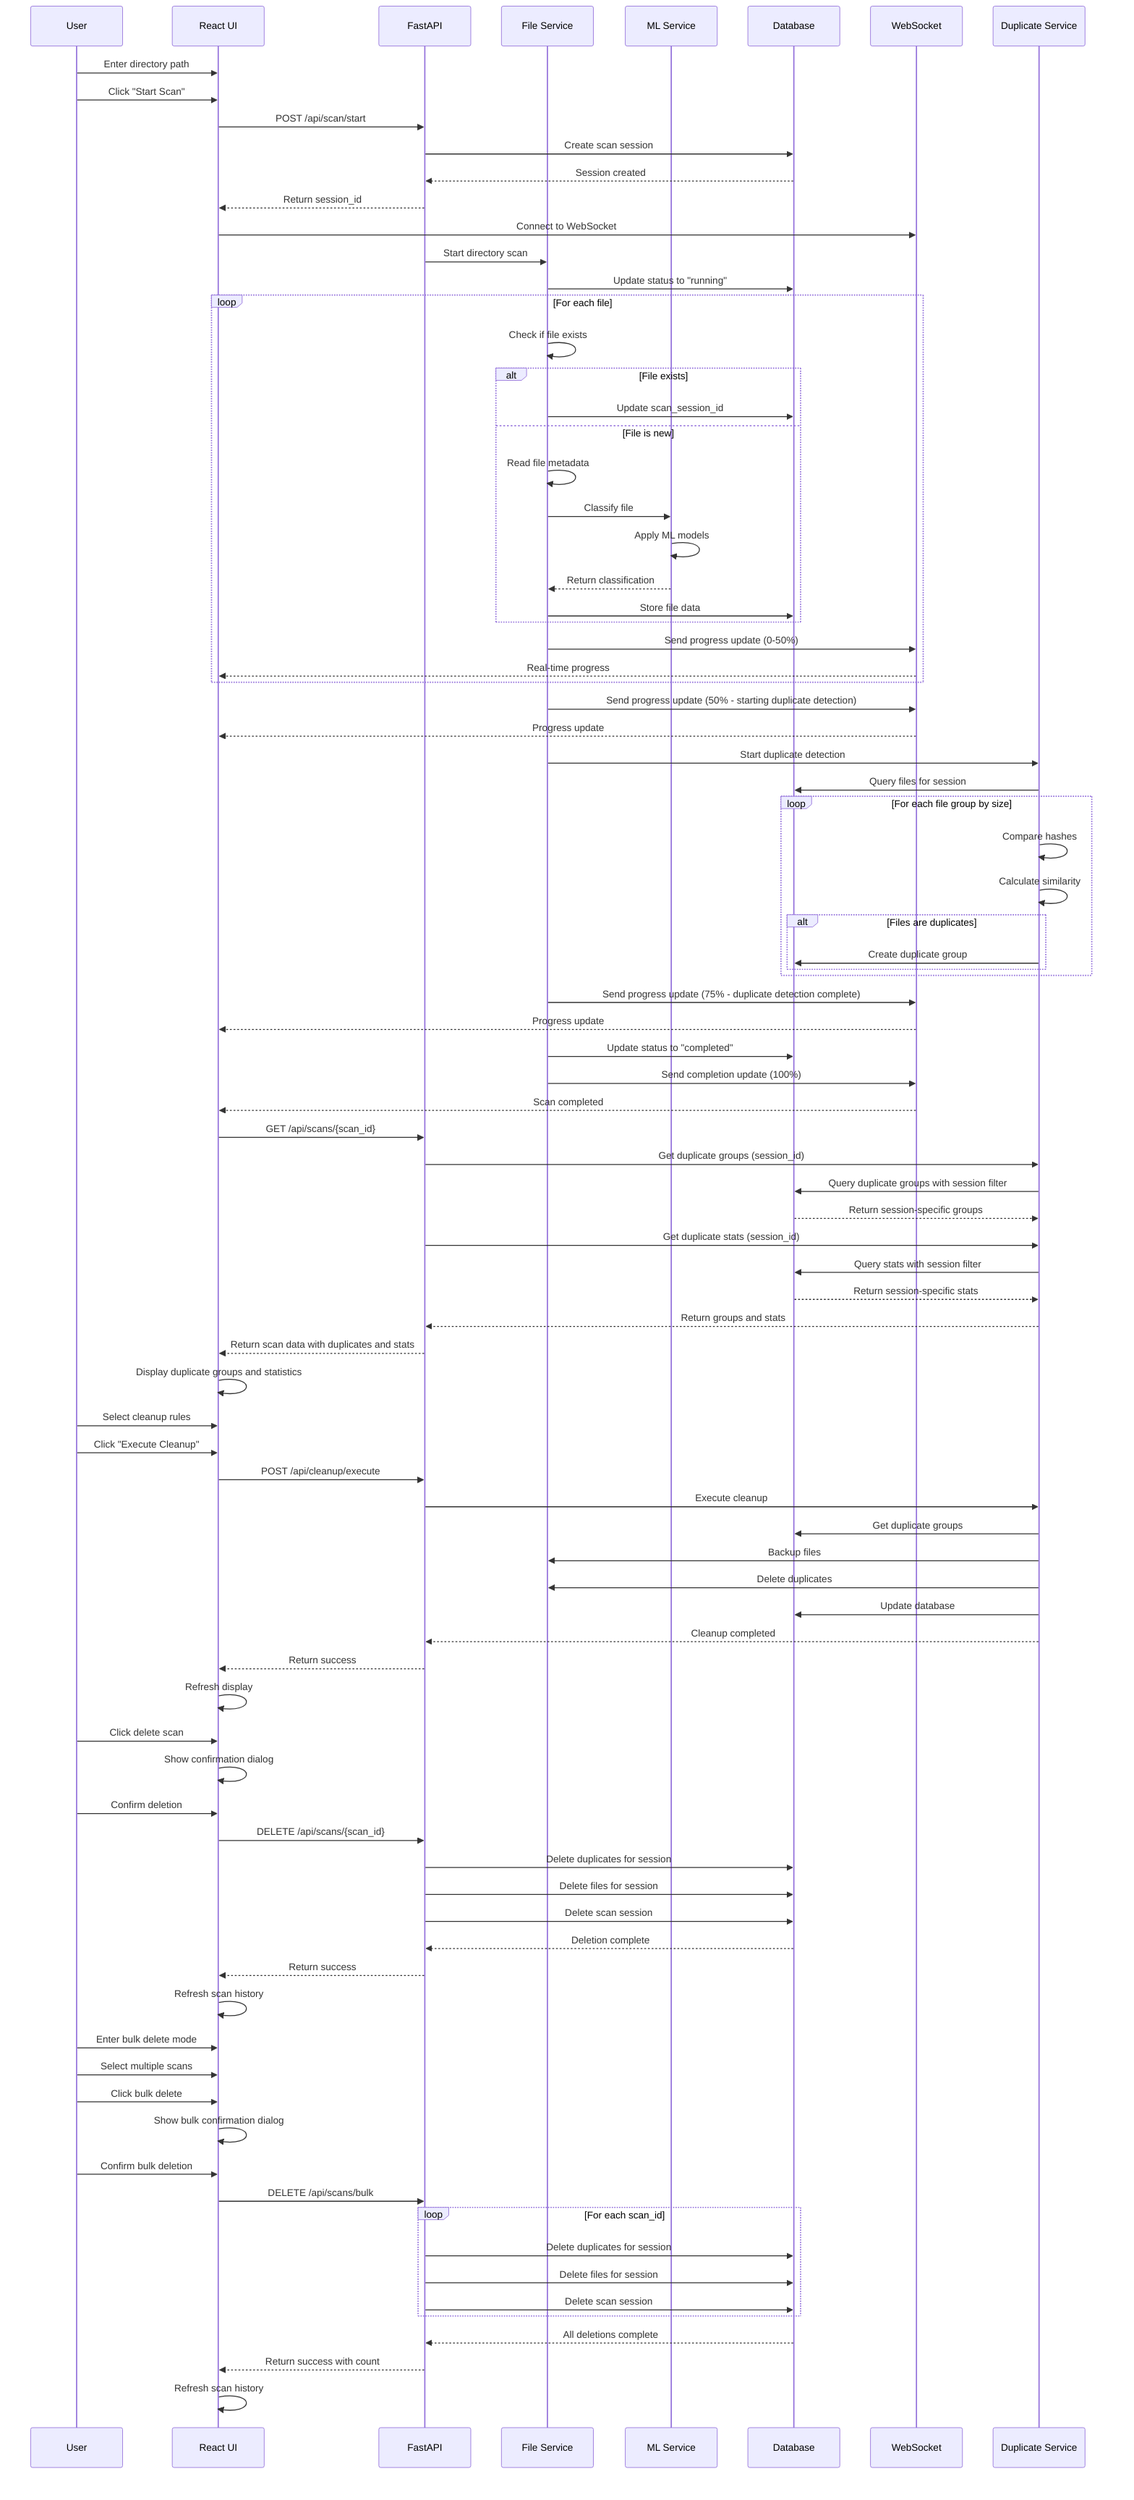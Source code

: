 sequenceDiagram
    participant U as User
    participant UI as React UI
    participant API as FastAPI
    participant FS as File Service
    participant ML as ML Service
    participant DB as Database
    participant WS as WebSocket
    participant DS as Duplicate Service

    %% Scan Process
    U->>UI: Enter directory path
    U->>UI: Click "Start Scan"
    UI->>API: POST /api/scan/start
    API->>DB: Create scan session
    DB-->>API: Session created
    API-->>UI: Return session_id
    UI->>WS: Connect to WebSocket
    
    %% Background Processing
    API->>FS: Start directory scan
    FS->>DB: Update status to "running"
    loop For each file
        FS->>FS: Check if file exists
        alt File exists
            FS->>DB: Update scan_session_id
        else File is new
            FS->>FS: Read file metadata
            FS->>ML: Classify file
            ML->>ML: Apply ML models
            ML-->>FS: Return classification
            FS->>DB: Store file data
        end
        FS->>WS: Send progress update (0-50%)
        WS-->>UI: Real-time progress
    end
    
    %% Duplicate Detection
    FS->>WS: Send progress update (50% - starting duplicate detection)
    WS-->>UI: Progress update
    FS->>DS: Start duplicate detection
    DS->>DB: Query files for session
    loop For each file group by size
        DS->>DS: Compare hashes
        DS->>DS: Calculate similarity
        alt Files are duplicates
            DS->>DB: Create duplicate group
        end
    end
    FS->>WS: Send progress update (75% - duplicate detection complete)
    WS-->>UI: Progress update
    FS->>DB: Update status to "completed"
    FS->>WS: Send completion update (100%)
    WS-->>UI: Scan completed
    
    %% Display Results
    UI->>API: GET /api/scans/{scan_id}
    API->>DS: Get duplicate groups (session_id)
    DS->>DB: Query duplicate groups with session filter
    DB-->>DS: Return session-specific groups
    API->>DS: Get duplicate stats (session_id)
    DS->>DB: Query stats with session filter
    DB-->>DS: Return session-specific stats
    DS-->>API: Return groups and stats
    API-->>UI: Return scan data with duplicates and stats
    UI->>UI: Display duplicate groups and statistics
    
    %% Cleanup Process
    U->>UI: Select cleanup rules
    U->>UI: Click "Execute Cleanup"
    UI->>API: POST /api/cleanup/execute
    API->>DS: Execute cleanup
    DS->>DB: Get duplicate groups
    DS->>FS: Backup files
    DS->>FS: Delete duplicates
    DS->>DB: Update database
    DS-->>API: Cleanup completed
    API-->>UI: Return success
    UI->>UI: Refresh display
    
    %% Scan History Deletion
    U->>UI: Click delete scan
    UI->>UI: Show confirmation dialog
    U->>UI: Confirm deletion
    UI->>API: DELETE /api/scans/{scan_id}
    API->>DB: Delete duplicates for session
    API->>DB: Delete files for session
    API->>DB: Delete scan session
    DB-->>API: Deletion complete
    API-->>UI: Return success
    UI->>UI: Refresh scan history
    
    %% Bulk Scan Deletion
    U->>UI: Enter bulk delete mode
    U->>UI: Select multiple scans
    U->>UI: Click bulk delete
    UI->>UI: Show bulk confirmation dialog
    U->>UI: Confirm bulk deletion
    UI->>API: DELETE /api/scans/bulk
    loop For each scan_id
        API->>DB: Delete duplicates for session
        API->>DB: Delete files for session
        API->>DB: Delete scan session
    end
    DB-->>API: All deletions complete
    API-->>UI: Return success with count
    UI->>UI: Refresh scan history